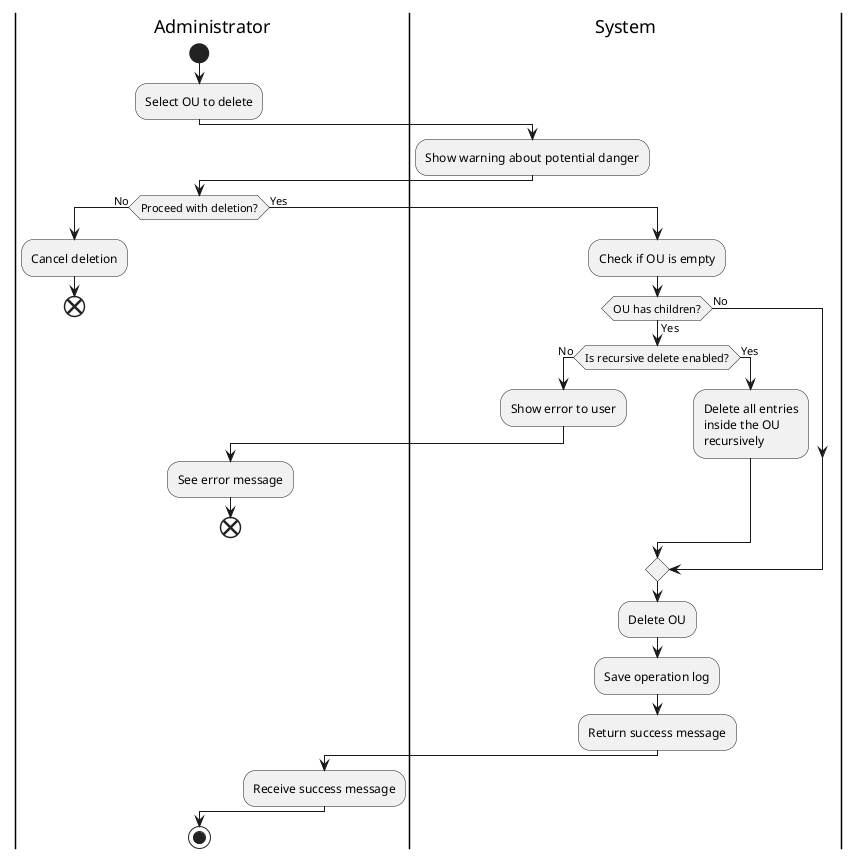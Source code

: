 @startuml activity-diagram delete ou

|Administrator|
start

:Select OU to delete;

|System|
:Show warning about potential danger;

|Administrator|
if (Proceed with deletion?) then (No)
    :Cancel deletion;
    end
else (Yes)
    |System|
    :Check if OU is empty;
    if (OU has children?) then (Yes)
        if(Is recursive delete enabled?) then (No)
            :Show error to user;
            |Administrator|
            :See error message;
            end
        else (Yes)
            |System|
            :Delete all entries\ninside the OU\nrecursively;
        endif
    else (No)
    endif
    |System|
    :Delete OU;
    :Save operation log;
    :Return success message;
    |Administrator|
    :Receive success message;
endif
stop
@enduml
